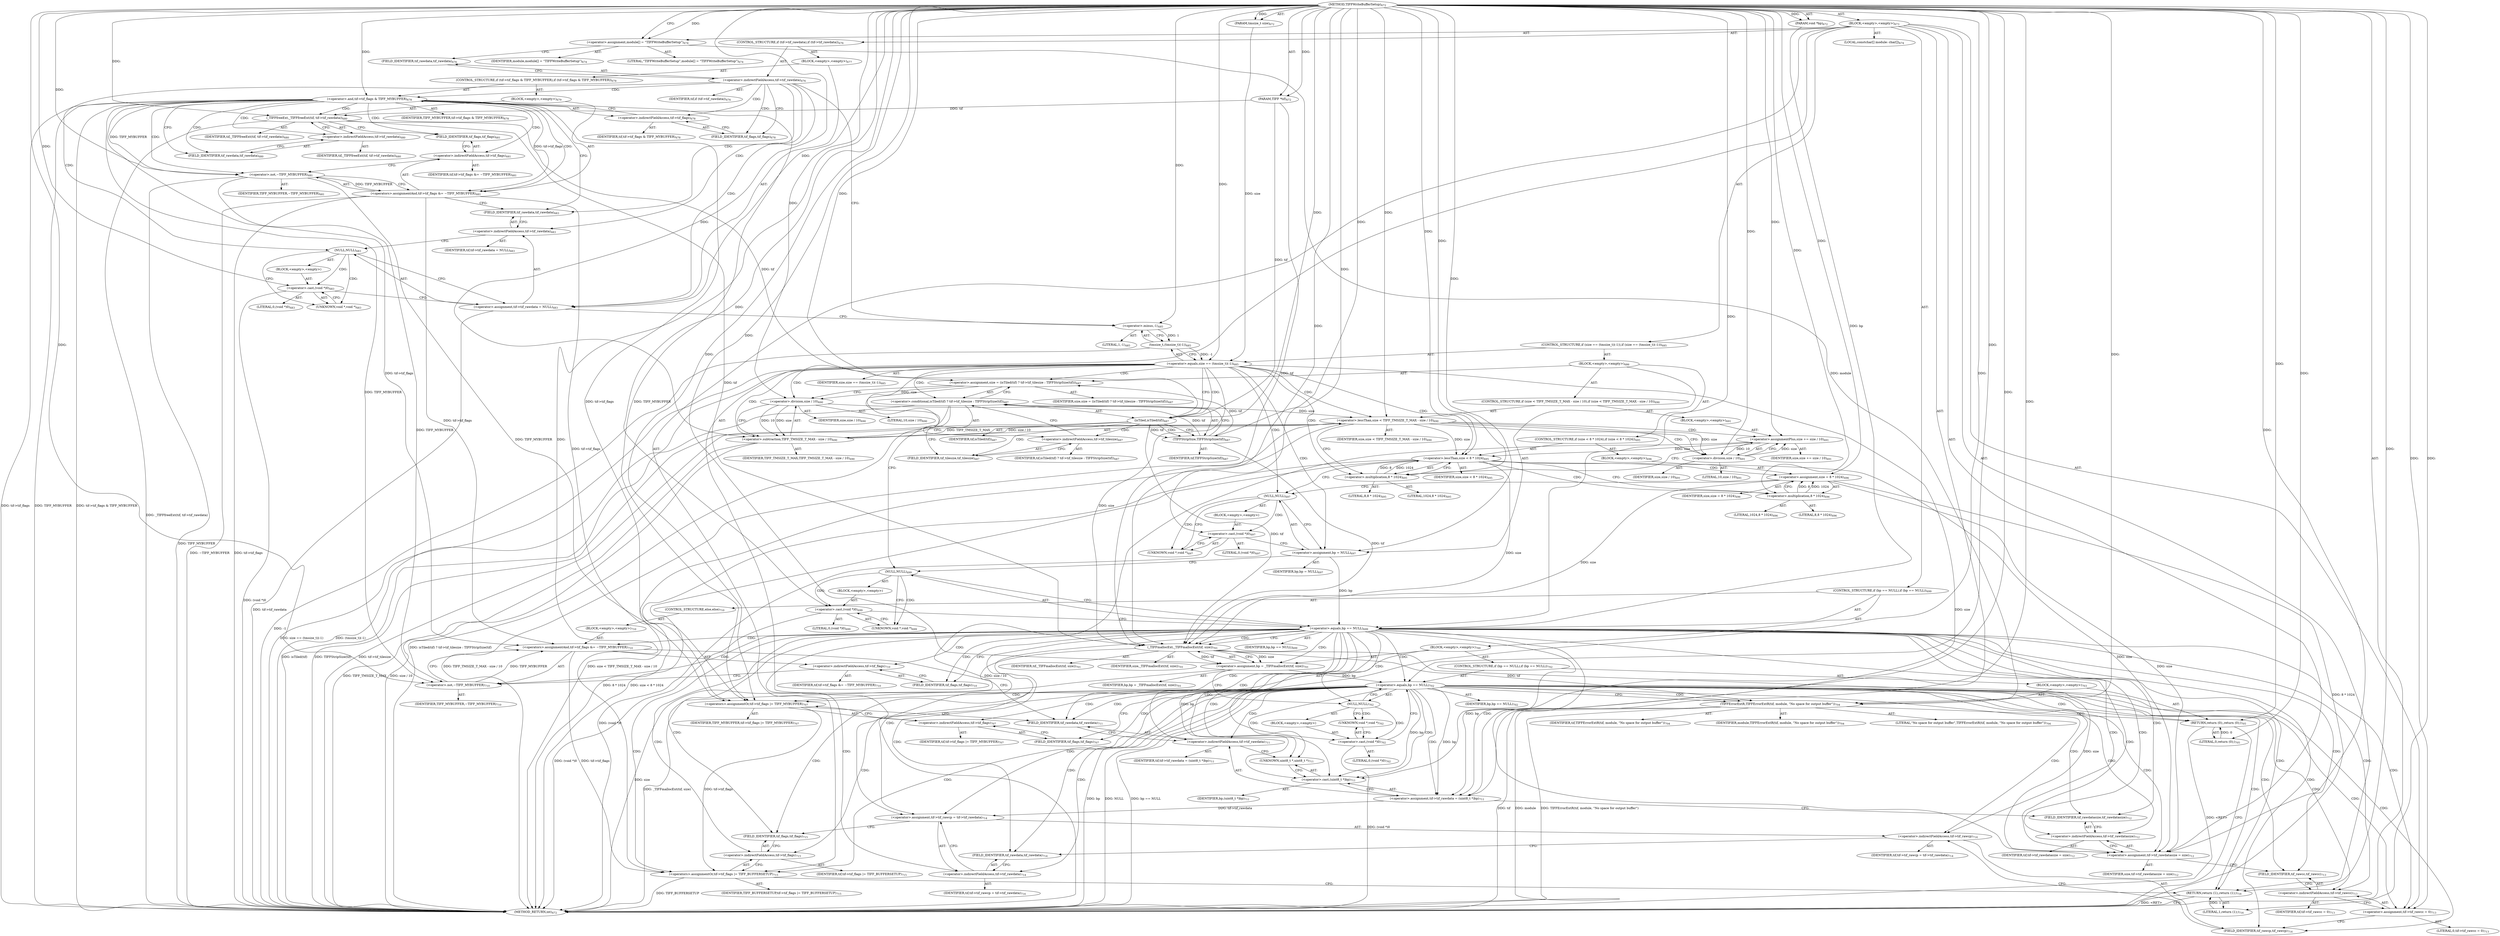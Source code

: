 digraph "TIFFWriteBufferSetup" {  
"32251" [label = <(METHOD,TIFFWriteBufferSetup)<SUB>672</SUB>> ]
"32252" [label = <(PARAM,TIFF *tif)<SUB>672</SUB>> ]
"32253" [label = <(PARAM,void *bp)<SUB>672</SUB>> ]
"32254" [label = <(PARAM,tmsize_t size)<SUB>672</SUB>> ]
"32255" [label = <(BLOCK,&lt;empty&gt;,&lt;empty&gt;)<SUB>673</SUB>> ]
"32256" [label = <(LOCAL,constchar[] module: char[])<SUB>674</SUB>> ]
"32257" [label = <(&lt;operator&gt;.assignment,module[] = &quot;TIFFWriteBufferSetup&quot;)<SUB>674</SUB>> ]
"32258" [label = <(IDENTIFIER,module,module[] = &quot;TIFFWriteBufferSetup&quot;)<SUB>674</SUB>> ]
"32259" [label = <(LITERAL,&quot;TIFFWriteBufferSetup&quot;,module[] = &quot;TIFFWriteBufferSetup&quot;)<SUB>674</SUB>> ]
"32260" [label = <(CONTROL_STRUCTURE,if (tif-&gt;tif_rawdata),if (tif-&gt;tif_rawdata))<SUB>676</SUB>> ]
"32261" [label = <(&lt;operator&gt;.indirectFieldAccess,tif-&gt;tif_rawdata)<SUB>676</SUB>> ]
"32262" [label = <(IDENTIFIER,tif,if (tif-&gt;tif_rawdata))<SUB>676</SUB>> ]
"32263" [label = <(FIELD_IDENTIFIER,tif_rawdata,tif_rawdata)<SUB>676</SUB>> ]
"32264" [label = <(BLOCK,&lt;empty&gt;,&lt;empty&gt;)<SUB>677</SUB>> ]
"32265" [label = <(CONTROL_STRUCTURE,if (tif-&gt;tif_flags &amp; TIFF_MYBUFFER),if (tif-&gt;tif_flags &amp; TIFF_MYBUFFER))<SUB>678</SUB>> ]
"32266" [label = <(&lt;operator&gt;.and,tif-&gt;tif_flags &amp; TIFF_MYBUFFER)<SUB>678</SUB>> ]
"32267" [label = <(&lt;operator&gt;.indirectFieldAccess,tif-&gt;tif_flags)<SUB>678</SUB>> ]
"32268" [label = <(IDENTIFIER,tif,tif-&gt;tif_flags &amp; TIFF_MYBUFFER)<SUB>678</SUB>> ]
"32269" [label = <(FIELD_IDENTIFIER,tif_flags,tif_flags)<SUB>678</SUB>> ]
"32270" [label = <(IDENTIFIER,TIFF_MYBUFFER,tif-&gt;tif_flags &amp; TIFF_MYBUFFER)<SUB>678</SUB>> ]
"32271" [label = <(BLOCK,&lt;empty&gt;,&lt;empty&gt;)<SUB>679</SUB>> ]
"32272" [label = <(_TIFFfreeExt,_TIFFfreeExt(tif, tif-&gt;tif_rawdata))<SUB>680</SUB>> ]
"32273" [label = <(IDENTIFIER,tif,_TIFFfreeExt(tif, tif-&gt;tif_rawdata))<SUB>680</SUB>> ]
"32274" [label = <(&lt;operator&gt;.indirectFieldAccess,tif-&gt;tif_rawdata)<SUB>680</SUB>> ]
"32275" [label = <(IDENTIFIER,tif,_TIFFfreeExt(tif, tif-&gt;tif_rawdata))<SUB>680</SUB>> ]
"32276" [label = <(FIELD_IDENTIFIER,tif_rawdata,tif_rawdata)<SUB>680</SUB>> ]
"32277" [label = <(&lt;operators&gt;.assignmentAnd,tif-&gt;tif_flags &amp;= ~TIFF_MYBUFFER)<SUB>681</SUB>> ]
"32278" [label = <(&lt;operator&gt;.indirectFieldAccess,tif-&gt;tif_flags)<SUB>681</SUB>> ]
"32279" [label = <(IDENTIFIER,tif,tif-&gt;tif_flags &amp;= ~TIFF_MYBUFFER)<SUB>681</SUB>> ]
"32280" [label = <(FIELD_IDENTIFIER,tif_flags,tif_flags)<SUB>681</SUB>> ]
"32281" [label = <(&lt;operator&gt;.not,~TIFF_MYBUFFER)<SUB>681</SUB>> ]
"32282" [label = <(IDENTIFIER,TIFF_MYBUFFER,~TIFF_MYBUFFER)<SUB>681</SUB>> ]
"32283" [label = <(&lt;operator&gt;.assignment,tif-&gt;tif_rawdata = NULL)<SUB>683</SUB>> ]
"32284" [label = <(&lt;operator&gt;.indirectFieldAccess,tif-&gt;tif_rawdata)<SUB>683</SUB>> ]
"32285" [label = <(IDENTIFIER,tif,tif-&gt;tif_rawdata = NULL)<SUB>683</SUB>> ]
"32286" [label = <(FIELD_IDENTIFIER,tif_rawdata,tif_rawdata)<SUB>683</SUB>> ]
"32287" [label = <(NULL,NULL)<SUB>683</SUB>> ]
"32288" [label = <(BLOCK,&lt;empty&gt;,&lt;empty&gt;)> ]
"32289" [label = <(&lt;operator&gt;.cast,(void *)0)<SUB>683</SUB>> ]
"32290" [label = <(UNKNOWN,void *,void *)<SUB>683</SUB>> ]
"32291" [label = <(LITERAL,0,(void *)0)<SUB>683</SUB>> ]
"32292" [label = <(CONTROL_STRUCTURE,if (size == (tmsize_t)(-1)),if (size == (tmsize_t)(-1)))<SUB>685</SUB>> ]
"32293" [label = <(&lt;operator&gt;.equals,size == (tmsize_t)(-1))<SUB>685</SUB>> ]
"32294" [label = <(IDENTIFIER,size,size == (tmsize_t)(-1))<SUB>685</SUB>> ]
"32295" [label = <(tmsize_t,(tmsize_t)(-1))<SUB>685</SUB>> ]
"32296" [label = <(&lt;operator&gt;.minus,-1)<SUB>685</SUB>> ]
"32297" [label = <(LITERAL,1,-1)<SUB>685</SUB>> ]
"32298" [label = <(BLOCK,&lt;empty&gt;,&lt;empty&gt;)<SUB>686</SUB>> ]
"32299" [label = <(&lt;operator&gt;.assignment,size = (isTiled(tif) ? tif-&gt;tif_tilesize : TIFFStripSize(tif)))<SUB>687</SUB>> ]
"32300" [label = <(IDENTIFIER,size,size = (isTiled(tif) ? tif-&gt;tif_tilesize : TIFFStripSize(tif)))<SUB>687</SUB>> ]
"32301" [label = <(&lt;operator&gt;.conditional,isTiled(tif) ? tif-&gt;tif_tilesize : TIFFStripSize(tif))<SUB>687</SUB>> ]
"32302" [label = <(isTiled,isTiled(tif))<SUB>687</SUB>> ]
"32303" [label = <(IDENTIFIER,tif,isTiled(tif))<SUB>687</SUB>> ]
"32304" [label = <(&lt;operator&gt;.indirectFieldAccess,tif-&gt;tif_tilesize)<SUB>687</SUB>> ]
"32305" [label = <(IDENTIFIER,tif,isTiled(tif) ? tif-&gt;tif_tilesize : TIFFStripSize(tif))<SUB>687</SUB>> ]
"32306" [label = <(FIELD_IDENTIFIER,tif_tilesize,tif_tilesize)<SUB>687</SUB>> ]
"32307" [label = <(TIFFStripSize,TIFFStripSize(tif))<SUB>687</SUB>> ]
"32308" [label = <(IDENTIFIER,tif,TIFFStripSize(tif))<SUB>687</SUB>> ]
"32309" [label = <(CONTROL_STRUCTURE,if (size &lt; TIFF_TMSIZE_T_MAX - size / 10),if (size &lt; TIFF_TMSIZE_T_MAX - size / 10))<SUB>690</SUB>> ]
"32310" [label = <(&lt;operator&gt;.lessThan,size &lt; TIFF_TMSIZE_T_MAX - size / 10)<SUB>690</SUB>> ]
"32311" [label = <(IDENTIFIER,size,size &lt; TIFF_TMSIZE_T_MAX - size / 10)<SUB>690</SUB>> ]
"32312" [label = <(&lt;operator&gt;.subtraction,TIFF_TMSIZE_T_MAX - size / 10)<SUB>690</SUB>> ]
"32313" [label = <(IDENTIFIER,TIFF_TMSIZE_T_MAX,TIFF_TMSIZE_T_MAX - size / 10)<SUB>690</SUB>> ]
"32314" [label = <(&lt;operator&gt;.division,size / 10)<SUB>690</SUB>> ]
"32315" [label = <(IDENTIFIER,size,size / 10)<SUB>690</SUB>> ]
"32316" [label = <(LITERAL,10,size / 10)<SUB>690</SUB>> ]
"32317" [label = <(BLOCK,&lt;empty&gt;,&lt;empty&gt;)<SUB>691</SUB>> ]
"32318" [label = <(&lt;operator&gt;.assignmentPlus,size += size / 10)<SUB>691</SUB>> ]
"32319" [label = <(IDENTIFIER,size,size += size / 10)<SUB>691</SUB>> ]
"32320" [label = <(&lt;operator&gt;.division,size / 10)<SUB>691</SUB>> ]
"32321" [label = <(IDENTIFIER,size,size / 10)<SUB>691</SUB>> ]
"32322" [label = <(LITERAL,10,size / 10)<SUB>691</SUB>> ]
"32323" [label = <(CONTROL_STRUCTURE,if (size &lt; 8 * 1024),if (size &lt; 8 * 1024))<SUB>695</SUB>> ]
"32324" [label = <(&lt;operator&gt;.lessThan,size &lt; 8 * 1024)<SUB>695</SUB>> ]
"32325" [label = <(IDENTIFIER,size,size &lt; 8 * 1024)<SUB>695</SUB>> ]
"32326" [label = <(&lt;operator&gt;.multiplication,8 * 1024)<SUB>695</SUB>> ]
"32327" [label = <(LITERAL,8,8 * 1024)<SUB>695</SUB>> ]
"32328" [label = <(LITERAL,1024,8 * 1024)<SUB>695</SUB>> ]
"32329" [label = <(BLOCK,&lt;empty&gt;,&lt;empty&gt;)<SUB>696</SUB>> ]
"32330" [label = <(&lt;operator&gt;.assignment,size = 8 * 1024)<SUB>696</SUB>> ]
"32331" [label = <(IDENTIFIER,size,size = 8 * 1024)<SUB>696</SUB>> ]
"32332" [label = <(&lt;operator&gt;.multiplication,8 * 1024)<SUB>696</SUB>> ]
"32333" [label = <(LITERAL,8,8 * 1024)<SUB>696</SUB>> ]
"32334" [label = <(LITERAL,1024,8 * 1024)<SUB>696</SUB>> ]
"32335" [label = <(&lt;operator&gt;.assignment,bp = NULL)<SUB>697</SUB>> ]
"32336" [label = <(IDENTIFIER,bp,bp = NULL)<SUB>697</SUB>> ]
"32337" [label = <(NULL,NULL)<SUB>697</SUB>> ]
"32338" [label = <(BLOCK,&lt;empty&gt;,&lt;empty&gt;)> ]
"32339" [label = <(&lt;operator&gt;.cast,(void *)0)<SUB>697</SUB>> ]
"32340" [label = <(UNKNOWN,void *,void *)<SUB>697</SUB>> ]
"32341" [label = <(LITERAL,0,(void *)0)<SUB>697</SUB>> ]
"32342" [label = <(CONTROL_STRUCTURE,if (bp == NULL),if (bp == NULL))<SUB>699</SUB>> ]
"32343" [label = <(&lt;operator&gt;.equals,bp == NULL)<SUB>699</SUB>> ]
"32344" [label = <(IDENTIFIER,bp,bp == NULL)<SUB>699</SUB>> ]
"32345" [label = <(NULL,NULL)<SUB>699</SUB>> ]
"32346" [label = <(BLOCK,&lt;empty&gt;,&lt;empty&gt;)> ]
"32347" [label = <(&lt;operator&gt;.cast,(void *)0)<SUB>699</SUB>> ]
"32348" [label = <(UNKNOWN,void *,void *)<SUB>699</SUB>> ]
"32349" [label = <(LITERAL,0,(void *)0)<SUB>699</SUB>> ]
"32350" [label = <(BLOCK,&lt;empty&gt;,&lt;empty&gt;)<SUB>700</SUB>> ]
"32351" [label = <(&lt;operator&gt;.assignment,bp = _TIFFmallocExt(tif, size))<SUB>701</SUB>> ]
"32352" [label = <(IDENTIFIER,bp,bp = _TIFFmallocExt(tif, size))<SUB>701</SUB>> ]
"32353" [label = <(_TIFFmallocExt,_TIFFmallocExt(tif, size))<SUB>701</SUB>> ]
"32354" [label = <(IDENTIFIER,tif,_TIFFmallocExt(tif, size))<SUB>701</SUB>> ]
"32355" [label = <(IDENTIFIER,size,_TIFFmallocExt(tif, size))<SUB>701</SUB>> ]
"32356" [label = <(CONTROL_STRUCTURE,if (bp == NULL),if (bp == NULL))<SUB>702</SUB>> ]
"32357" [label = <(&lt;operator&gt;.equals,bp == NULL)<SUB>702</SUB>> ]
"32358" [label = <(IDENTIFIER,bp,bp == NULL)<SUB>702</SUB>> ]
"32359" [label = <(NULL,NULL)<SUB>702</SUB>> ]
"32360" [label = <(BLOCK,&lt;empty&gt;,&lt;empty&gt;)> ]
"32361" [label = <(&lt;operator&gt;.cast,(void *)0)<SUB>702</SUB>> ]
"32362" [label = <(UNKNOWN,void *,void *)<SUB>702</SUB>> ]
"32363" [label = <(LITERAL,0,(void *)0)<SUB>702</SUB>> ]
"32364" [label = <(BLOCK,&lt;empty&gt;,&lt;empty&gt;)<SUB>703</SUB>> ]
"32365" [label = <(TIFFErrorExtR,TIFFErrorExtR(tif, module, &quot;No space for output buffer&quot;))<SUB>704</SUB>> ]
"32366" [label = <(IDENTIFIER,tif,TIFFErrorExtR(tif, module, &quot;No space for output buffer&quot;))<SUB>704</SUB>> ]
"32367" [label = <(IDENTIFIER,module,TIFFErrorExtR(tif, module, &quot;No space for output buffer&quot;))<SUB>704</SUB>> ]
"32368" [label = <(LITERAL,&quot;No space for output buffer&quot;,TIFFErrorExtR(tif, module, &quot;No space for output buffer&quot;))<SUB>704</SUB>> ]
"32369" [label = <(RETURN,return (0);,return (0);)<SUB>705</SUB>> ]
"32370" [label = <(LITERAL,0,return (0);)<SUB>705</SUB>> ]
"32371" [label = <(&lt;operators&gt;.assignmentOr,tif-&gt;tif_flags |= TIFF_MYBUFFER)<SUB>707</SUB>> ]
"32372" [label = <(&lt;operator&gt;.indirectFieldAccess,tif-&gt;tif_flags)<SUB>707</SUB>> ]
"32373" [label = <(IDENTIFIER,tif,tif-&gt;tif_flags |= TIFF_MYBUFFER)<SUB>707</SUB>> ]
"32374" [label = <(FIELD_IDENTIFIER,tif_flags,tif_flags)<SUB>707</SUB>> ]
"32375" [label = <(IDENTIFIER,TIFF_MYBUFFER,tif-&gt;tif_flags |= TIFF_MYBUFFER)<SUB>707</SUB>> ]
"32376" [label = <(CONTROL_STRUCTURE,else,else)<SUB>710</SUB>> ]
"32377" [label = <(BLOCK,&lt;empty&gt;,&lt;empty&gt;)<SUB>710</SUB>> ]
"32378" [label = <(&lt;operators&gt;.assignmentAnd,tif-&gt;tif_flags &amp;= ~TIFF_MYBUFFER)<SUB>710</SUB>> ]
"32379" [label = <(&lt;operator&gt;.indirectFieldAccess,tif-&gt;tif_flags)<SUB>710</SUB>> ]
"32380" [label = <(IDENTIFIER,tif,tif-&gt;tif_flags &amp;= ~TIFF_MYBUFFER)<SUB>710</SUB>> ]
"32381" [label = <(FIELD_IDENTIFIER,tif_flags,tif_flags)<SUB>710</SUB>> ]
"32382" [label = <(&lt;operator&gt;.not,~TIFF_MYBUFFER)<SUB>710</SUB>> ]
"32383" [label = <(IDENTIFIER,TIFF_MYBUFFER,~TIFF_MYBUFFER)<SUB>710</SUB>> ]
"32384" [label = <(&lt;operator&gt;.assignment,tif-&gt;tif_rawdata = (uint8_t *)bp)<SUB>711</SUB>> ]
"32385" [label = <(&lt;operator&gt;.indirectFieldAccess,tif-&gt;tif_rawdata)<SUB>711</SUB>> ]
"32386" [label = <(IDENTIFIER,tif,tif-&gt;tif_rawdata = (uint8_t *)bp)<SUB>711</SUB>> ]
"32387" [label = <(FIELD_IDENTIFIER,tif_rawdata,tif_rawdata)<SUB>711</SUB>> ]
"32388" [label = <(&lt;operator&gt;.cast,(uint8_t *)bp)<SUB>711</SUB>> ]
"32389" [label = <(UNKNOWN,uint8_t *,uint8_t *)<SUB>711</SUB>> ]
"32390" [label = <(IDENTIFIER,bp,(uint8_t *)bp)<SUB>711</SUB>> ]
"32391" [label = <(&lt;operator&gt;.assignment,tif-&gt;tif_rawdatasize = size)<SUB>712</SUB>> ]
"32392" [label = <(&lt;operator&gt;.indirectFieldAccess,tif-&gt;tif_rawdatasize)<SUB>712</SUB>> ]
"32393" [label = <(IDENTIFIER,tif,tif-&gt;tif_rawdatasize = size)<SUB>712</SUB>> ]
"32394" [label = <(FIELD_IDENTIFIER,tif_rawdatasize,tif_rawdatasize)<SUB>712</SUB>> ]
"32395" [label = <(IDENTIFIER,size,tif-&gt;tif_rawdatasize = size)<SUB>712</SUB>> ]
"32396" [label = <(&lt;operator&gt;.assignment,tif-&gt;tif_rawcc = 0)<SUB>713</SUB>> ]
"32397" [label = <(&lt;operator&gt;.indirectFieldAccess,tif-&gt;tif_rawcc)<SUB>713</SUB>> ]
"32398" [label = <(IDENTIFIER,tif,tif-&gt;tif_rawcc = 0)<SUB>713</SUB>> ]
"32399" [label = <(FIELD_IDENTIFIER,tif_rawcc,tif_rawcc)<SUB>713</SUB>> ]
"32400" [label = <(LITERAL,0,tif-&gt;tif_rawcc = 0)<SUB>713</SUB>> ]
"32401" [label = <(&lt;operator&gt;.assignment,tif-&gt;tif_rawcp = tif-&gt;tif_rawdata)<SUB>714</SUB>> ]
"32402" [label = <(&lt;operator&gt;.indirectFieldAccess,tif-&gt;tif_rawcp)<SUB>714</SUB>> ]
"32403" [label = <(IDENTIFIER,tif,tif-&gt;tif_rawcp = tif-&gt;tif_rawdata)<SUB>714</SUB>> ]
"32404" [label = <(FIELD_IDENTIFIER,tif_rawcp,tif_rawcp)<SUB>714</SUB>> ]
"32405" [label = <(&lt;operator&gt;.indirectFieldAccess,tif-&gt;tif_rawdata)<SUB>714</SUB>> ]
"32406" [label = <(IDENTIFIER,tif,tif-&gt;tif_rawcp = tif-&gt;tif_rawdata)<SUB>714</SUB>> ]
"32407" [label = <(FIELD_IDENTIFIER,tif_rawdata,tif_rawdata)<SUB>714</SUB>> ]
"32408" [label = <(&lt;operators&gt;.assignmentOr,tif-&gt;tif_flags |= TIFF_BUFFERSETUP)<SUB>715</SUB>> ]
"32409" [label = <(&lt;operator&gt;.indirectFieldAccess,tif-&gt;tif_flags)<SUB>715</SUB>> ]
"32410" [label = <(IDENTIFIER,tif,tif-&gt;tif_flags |= TIFF_BUFFERSETUP)<SUB>715</SUB>> ]
"32411" [label = <(FIELD_IDENTIFIER,tif_flags,tif_flags)<SUB>715</SUB>> ]
"32412" [label = <(IDENTIFIER,TIFF_BUFFERSETUP,tif-&gt;tif_flags |= TIFF_BUFFERSETUP)<SUB>715</SUB>> ]
"32413" [label = <(RETURN,return (1);,return (1);)<SUB>716</SUB>> ]
"32414" [label = <(LITERAL,1,return (1);)<SUB>716</SUB>> ]
"32415" [label = <(METHOD_RETURN,int)<SUB>672</SUB>> ]
  "32251" -> "32252"  [ label = "AST: "] 
  "32251" -> "32253"  [ label = "AST: "] 
  "32251" -> "32254"  [ label = "AST: "] 
  "32251" -> "32255"  [ label = "AST: "] 
  "32251" -> "32415"  [ label = "AST: "] 
  "32255" -> "32256"  [ label = "AST: "] 
  "32255" -> "32257"  [ label = "AST: "] 
  "32255" -> "32260"  [ label = "AST: "] 
  "32255" -> "32292"  [ label = "AST: "] 
  "32255" -> "32342"  [ label = "AST: "] 
  "32255" -> "32384"  [ label = "AST: "] 
  "32255" -> "32391"  [ label = "AST: "] 
  "32255" -> "32396"  [ label = "AST: "] 
  "32255" -> "32401"  [ label = "AST: "] 
  "32255" -> "32408"  [ label = "AST: "] 
  "32255" -> "32413"  [ label = "AST: "] 
  "32257" -> "32258"  [ label = "AST: "] 
  "32257" -> "32259"  [ label = "AST: "] 
  "32260" -> "32261"  [ label = "AST: "] 
  "32260" -> "32264"  [ label = "AST: "] 
  "32261" -> "32262"  [ label = "AST: "] 
  "32261" -> "32263"  [ label = "AST: "] 
  "32264" -> "32265"  [ label = "AST: "] 
  "32264" -> "32283"  [ label = "AST: "] 
  "32265" -> "32266"  [ label = "AST: "] 
  "32265" -> "32271"  [ label = "AST: "] 
  "32266" -> "32267"  [ label = "AST: "] 
  "32266" -> "32270"  [ label = "AST: "] 
  "32267" -> "32268"  [ label = "AST: "] 
  "32267" -> "32269"  [ label = "AST: "] 
  "32271" -> "32272"  [ label = "AST: "] 
  "32271" -> "32277"  [ label = "AST: "] 
  "32272" -> "32273"  [ label = "AST: "] 
  "32272" -> "32274"  [ label = "AST: "] 
  "32274" -> "32275"  [ label = "AST: "] 
  "32274" -> "32276"  [ label = "AST: "] 
  "32277" -> "32278"  [ label = "AST: "] 
  "32277" -> "32281"  [ label = "AST: "] 
  "32278" -> "32279"  [ label = "AST: "] 
  "32278" -> "32280"  [ label = "AST: "] 
  "32281" -> "32282"  [ label = "AST: "] 
  "32283" -> "32284"  [ label = "AST: "] 
  "32283" -> "32287"  [ label = "AST: "] 
  "32284" -> "32285"  [ label = "AST: "] 
  "32284" -> "32286"  [ label = "AST: "] 
  "32287" -> "32288"  [ label = "AST: "] 
  "32288" -> "32289"  [ label = "AST: "] 
  "32289" -> "32290"  [ label = "AST: "] 
  "32289" -> "32291"  [ label = "AST: "] 
  "32292" -> "32293"  [ label = "AST: "] 
  "32292" -> "32298"  [ label = "AST: "] 
  "32293" -> "32294"  [ label = "AST: "] 
  "32293" -> "32295"  [ label = "AST: "] 
  "32295" -> "32296"  [ label = "AST: "] 
  "32296" -> "32297"  [ label = "AST: "] 
  "32298" -> "32299"  [ label = "AST: "] 
  "32298" -> "32309"  [ label = "AST: "] 
  "32298" -> "32323"  [ label = "AST: "] 
  "32298" -> "32335"  [ label = "AST: "] 
  "32299" -> "32300"  [ label = "AST: "] 
  "32299" -> "32301"  [ label = "AST: "] 
  "32301" -> "32302"  [ label = "AST: "] 
  "32301" -> "32304"  [ label = "AST: "] 
  "32301" -> "32307"  [ label = "AST: "] 
  "32302" -> "32303"  [ label = "AST: "] 
  "32304" -> "32305"  [ label = "AST: "] 
  "32304" -> "32306"  [ label = "AST: "] 
  "32307" -> "32308"  [ label = "AST: "] 
  "32309" -> "32310"  [ label = "AST: "] 
  "32309" -> "32317"  [ label = "AST: "] 
  "32310" -> "32311"  [ label = "AST: "] 
  "32310" -> "32312"  [ label = "AST: "] 
  "32312" -> "32313"  [ label = "AST: "] 
  "32312" -> "32314"  [ label = "AST: "] 
  "32314" -> "32315"  [ label = "AST: "] 
  "32314" -> "32316"  [ label = "AST: "] 
  "32317" -> "32318"  [ label = "AST: "] 
  "32318" -> "32319"  [ label = "AST: "] 
  "32318" -> "32320"  [ label = "AST: "] 
  "32320" -> "32321"  [ label = "AST: "] 
  "32320" -> "32322"  [ label = "AST: "] 
  "32323" -> "32324"  [ label = "AST: "] 
  "32323" -> "32329"  [ label = "AST: "] 
  "32324" -> "32325"  [ label = "AST: "] 
  "32324" -> "32326"  [ label = "AST: "] 
  "32326" -> "32327"  [ label = "AST: "] 
  "32326" -> "32328"  [ label = "AST: "] 
  "32329" -> "32330"  [ label = "AST: "] 
  "32330" -> "32331"  [ label = "AST: "] 
  "32330" -> "32332"  [ label = "AST: "] 
  "32332" -> "32333"  [ label = "AST: "] 
  "32332" -> "32334"  [ label = "AST: "] 
  "32335" -> "32336"  [ label = "AST: "] 
  "32335" -> "32337"  [ label = "AST: "] 
  "32337" -> "32338"  [ label = "AST: "] 
  "32338" -> "32339"  [ label = "AST: "] 
  "32339" -> "32340"  [ label = "AST: "] 
  "32339" -> "32341"  [ label = "AST: "] 
  "32342" -> "32343"  [ label = "AST: "] 
  "32342" -> "32350"  [ label = "AST: "] 
  "32342" -> "32376"  [ label = "AST: "] 
  "32343" -> "32344"  [ label = "AST: "] 
  "32343" -> "32345"  [ label = "AST: "] 
  "32345" -> "32346"  [ label = "AST: "] 
  "32346" -> "32347"  [ label = "AST: "] 
  "32347" -> "32348"  [ label = "AST: "] 
  "32347" -> "32349"  [ label = "AST: "] 
  "32350" -> "32351"  [ label = "AST: "] 
  "32350" -> "32356"  [ label = "AST: "] 
  "32350" -> "32371"  [ label = "AST: "] 
  "32351" -> "32352"  [ label = "AST: "] 
  "32351" -> "32353"  [ label = "AST: "] 
  "32353" -> "32354"  [ label = "AST: "] 
  "32353" -> "32355"  [ label = "AST: "] 
  "32356" -> "32357"  [ label = "AST: "] 
  "32356" -> "32364"  [ label = "AST: "] 
  "32357" -> "32358"  [ label = "AST: "] 
  "32357" -> "32359"  [ label = "AST: "] 
  "32359" -> "32360"  [ label = "AST: "] 
  "32360" -> "32361"  [ label = "AST: "] 
  "32361" -> "32362"  [ label = "AST: "] 
  "32361" -> "32363"  [ label = "AST: "] 
  "32364" -> "32365"  [ label = "AST: "] 
  "32364" -> "32369"  [ label = "AST: "] 
  "32365" -> "32366"  [ label = "AST: "] 
  "32365" -> "32367"  [ label = "AST: "] 
  "32365" -> "32368"  [ label = "AST: "] 
  "32369" -> "32370"  [ label = "AST: "] 
  "32371" -> "32372"  [ label = "AST: "] 
  "32371" -> "32375"  [ label = "AST: "] 
  "32372" -> "32373"  [ label = "AST: "] 
  "32372" -> "32374"  [ label = "AST: "] 
  "32376" -> "32377"  [ label = "AST: "] 
  "32377" -> "32378"  [ label = "AST: "] 
  "32378" -> "32379"  [ label = "AST: "] 
  "32378" -> "32382"  [ label = "AST: "] 
  "32379" -> "32380"  [ label = "AST: "] 
  "32379" -> "32381"  [ label = "AST: "] 
  "32382" -> "32383"  [ label = "AST: "] 
  "32384" -> "32385"  [ label = "AST: "] 
  "32384" -> "32388"  [ label = "AST: "] 
  "32385" -> "32386"  [ label = "AST: "] 
  "32385" -> "32387"  [ label = "AST: "] 
  "32388" -> "32389"  [ label = "AST: "] 
  "32388" -> "32390"  [ label = "AST: "] 
  "32391" -> "32392"  [ label = "AST: "] 
  "32391" -> "32395"  [ label = "AST: "] 
  "32392" -> "32393"  [ label = "AST: "] 
  "32392" -> "32394"  [ label = "AST: "] 
  "32396" -> "32397"  [ label = "AST: "] 
  "32396" -> "32400"  [ label = "AST: "] 
  "32397" -> "32398"  [ label = "AST: "] 
  "32397" -> "32399"  [ label = "AST: "] 
  "32401" -> "32402"  [ label = "AST: "] 
  "32401" -> "32405"  [ label = "AST: "] 
  "32402" -> "32403"  [ label = "AST: "] 
  "32402" -> "32404"  [ label = "AST: "] 
  "32405" -> "32406"  [ label = "AST: "] 
  "32405" -> "32407"  [ label = "AST: "] 
  "32408" -> "32409"  [ label = "AST: "] 
  "32408" -> "32412"  [ label = "AST: "] 
  "32409" -> "32410"  [ label = "AST: "] 
  "32409" -> "32411"  [ label = "AST: "] 
  "32413" -> "32414"  [ label = "AST: "] 
  "32257" -> "32263"  [ label = "CFG: "] 
  "32384" -> "32394"  [ label = "CFG: "] 
  "32391" -> "32399"  [ label = "CFG: "] 
  "32396" -> "32404"  [ label = "CFG: "] 
  "32401" -> "32411"  [ label = "CFG: "] 
  "32408" -> "32413"  [ label = "CFG: "] 
  "32413" -> "32415"  [ label = "CFG: "] 
  "32261" -> "32269"  [ label = "CFG: "] 
  "32261" -> "32296"  [ label = "CFG: "] 
  "32293" -> "32302"  [ label = "CFG: "] 
  "32293" -> "32345"  [ label = "CFG: "] 
  "32343" -> "32353"  [ label = "CFG: "] 
  "32343" -> "32381"  [ label = "CFG: "] 
  "32385" -> "32389"  [ label = "CFG: "] 
  "32388" -> "32384"  [ label = "CFG: "] 
  "32392" -> "32391"  [ label = "CFG: "] 
  "32397" -> "32396"  [ label = "CFG: "] 
  "32402" -> "32407"  [ label = "CFG: "] 
  "32405" -> "32401"  [ label = "CFG: "] 
  "32409" -> "32408"  [ label = "CFG: "] 
  "32263" -> "32261"  [ label = "CFG: "] 
  "32283" -> "32296"  [ label = "CFG: "] 
  "32295" -> "32293"  [ label = "CFG: "] 
  "32299" -> "32314"  [ label = "CFG: "] 
  "32335" -> "32345"  [ label = "CFG: "] 
  "32345" -> "32348"  [ label = "CFG: "] 
  "32345" -> "32343"  [ label = "CFG: "] 
  "32351" -> "32359"  [ label = "CFG: "] 
  "32371" -> "32387"  [ label = "CFG: "] 
  "32387" -> "32385"  [ label = "CFG: "] 
  "32389" -> "32388"  [ label = "CFG: "] 
  "32394" -> "32392"  [ label = "CFG: "] 
  "32399" -> "32397"  [ label = "CFG: "] 
  "32404" -> "32402"  [ label = "CFG: "] 
  "32407" -> "32405"  [ label = "CFG: "] 
  "32411" -> "32409"  [ label = "CFG: "] 
  "32266" -> "32276"  [ label = "CFG: "] 
  "32266" -> "32286"  [ label = "CFG: "] 
  "32284" -> "32287"  [ label = "CFG: "] 
  "32287" -> "32290"  [ label = "CFG: "] 
  "32287" -> "32283"  [ label = "CFG: "] 
  "32296" -> "32295"  [ label = "CFG: "] 
  "32301" -> "32299"  [ label = "CFG: "] 
  "32310" -> "32320"  [ label = "CFG: "] 
  "32310" -> "32326"  [ label = "CFG: "] 
  "32324" -> "32332"  [ label = "CFG: "] 
  "32324" -> "32337"  [ label = "CFG: "] 
  "32337" -> "32340"  [ label = "CFG: "] 
  "32337" -> "32335"  [ label = "CFG: "] 
  "32353" -> "32351"  [ label = "CFG: "] 
  "32357" -> "32365"  [ label = "CFG: "] 
  "32357" -> "32374"  [ label = "CFG: "] 
  "32372" -> "32371"  [ label = "CFG: "] 
  "32378" -> "32387"  [ label = "CFG: "] 
  "32267" -> "32266"  [ label = "CFG: "] 
  "32272" -> "32280"  [ label = "CFG: "] 
  "32277" -> "32286"  [ label = "CFG: "] 
  "32286" -> "32284"  [ label = "CFG: "] 
  "32302" -> "32306"  [ label = "CFG: "] 
  "32302" -> "32307"  [ label = "CFG: "] 
  "32304" -> "32301"  [ label = "CFG: "] 
  "32307" -> "32301"  [ label = "CFG: "] 
  "32312" -> "32310"  [ label = "CFG: "] 
  "32318" -> "32326"  [ label = "CFG: "] 
  "32326" -> "32324"  [ label = "CFG: "] 
  "32330" -> "32337"  [ label = "CFG: "] 
  "32347" -> "32343"  [ label = "CFG: "] 
  "32359" -> "32362"  [ label = "CFG: "] 
  "32359" -> "32357"  [ label = "CFG: "] 
  "32365" -> "32369"  [ label = "CFG: "] 
  "32369" -> "32415"  [ label = "CFG: "] 
  "32374" -> "32372"  [ label = "CFG: "] 
  "32379" -> "32382"  [ label = "CFG: "] 
  "32382" -> "32378"  [ label = "CFG: "] 
  "32269" -> "32267"  [ label = "CFG: "] 
  "32274" -> "32272"  [ label = "CFG: "] 
  "32278" -> "32281"  [ label = "CFG: "] 
  "32281" -> "32277"  [ label = "CFG: "] 
  "32289" -> "32283"  [ label = "CFG: "] 
  "32306" -> "32304"  [ label = "CFG: "] 
  "32314" -> "32312"  [ label = "CFG: "] 
  "32320" -> "32318"  [ label = "CFG: "] 
  "32332" -> "32330"  [ label = "CFG: "] 
  "32339" -> "32335"  [ label = "CFG: "] 
  "32348" -> "32347"  [ label = "CFG: "] 
  "32381" -> "32379"  [ label = "CFG: "] 
  "32276" -> "32274"  [ label = "CFG: "] 
  "32280" -> "32278"  [ label = "CFG: "] 
  "32290" -> "32289"  [ label = "CFG: "] 
  "32340" -> "32339"  [ label = "CFG: "] 
  "32361" -> "32357"  [ label = "CFG: "] 
  "32362" -> "32361"  [ label = "CFG: "] 
  "32251" -> "32257"  [ label = "CFG: "] 
  "32369" -> "32415"  [ label = "DDG: &lt;RET&gt;"] 
  "32413" -> "32415"  [ label = "DDG: &lt;RET&gt;"] 
  "32266" -> "32415"  [ label = "DDG: tif-&gt;tif_flags"] 
  "32266" -> "32415"  [ label = "DDG: TIFF_MYBUFFER"] 
  "32266" -> "32415"  [ label = "DDG: tif-&gt;tif_flags &amp; TIFF_MYBUFFER"] 
  "32272" -> "32415"  [ label = "DDG: _TIFFfreeExt(tif, tif-&gt;tif_rawdata)"] 
  "32277" -> "32415"  [ label = "DDG: tif-&gt;tif_flags"] 
  "32281" -> "32415"  [ label = "DDG: TIFF_MYBUFFER"] 
  "32277" -> "32415"  [ label = "DDG: ~TIFF_MYBUFFER"] 
  "32283" -> "32415"  [ label = "DDG: tif-&gt;tif_rawdata"] 
  "32289" -> "32415"  [ label = "DDG: (void *)0"] 
  "32295" -> "32415"  [ label = "DDG: -1"] 
  "32293" -> "32415"  [ label = "DDG: (tmsize_t)(-1)"] 
  "32293" -> "32415"  [ label = "DDG: size == (tmsize_t)(-1)"] 
  "32301" -> "32415"  [ label = "DDG: isTiled(tif)"] 
  "32301" -> "32415"  [ label = "DDG: TIFFStripSize(tif)"] 
  "32301" -> "32415"  [ label = "DDG: tif-&gt;tif_tilesize"] 
  "32299" -> "32415"  [ label = "DDG: isTiled(tif) ? tif-&gt;tif_tilesize : TIFFStripSize(tif)"] 
  "32312" -> "32415"  [ label = "DDG: size / 10"] 
  "32310" -> "32415"  [ label = "DDG: TIFF_TMSIZE_T_MAX - size / 10"] 
  "32310" -> "32415"  [ label = "DDG: size &lt; TIFF_TMSIZE_T_MAX - size / 10"] 
  "32318" -> "32415"  [ label = "DDG: size / 10"] 
  "32324" -> "32415"  [ label = "DDG: 8 * 1024"] 
  "32324" -> "32415"  [ label = "DDG: size &lt; 8 * 1024"] 
  "32330" -> "32415"  [ label = "DDG: 8 * 1024"] 
  "32339" -> "32415"  [ label = "DDG: (void *)0"] 
  "32347" -> "32415"  [ label = "DDG: (void *)0"] 
  "32353" -> "32415"  [ label = "DDG: size"] 
  "32351" -> "32415"  [ label = "DDG: _TIFFmallocExt(tif, size)"] 
  "32357" -> "32415"  [ label = "DDG: bp"] 
  "32357" -> "32415"  [ label = "DDG: NULL"] 
  "32361" -> "32415"  [ label = "DDG: (void *)0"] 
  "32357" -> "32415"  [ label = "DDG: bp == NULL"] 
  "32365" -> "32415"  [ label = "DDG: tif"] 
  "32365" -> "32415"  [ label = "DDG: module"] 
  "32365" -> "32415"  [ label = "DDG: TIFFErrorExtR(tif, module, &quot;No space for output buffer&quot;)"] 
  "32408" -> "32415"  [ label = "DDG: TIFF_BUFFERSETUP"] 
  "32312" -> "32415"  [ label = "DDG: TIFF_TMSIZE_T_MAX"] 
  "32251" -> "32252"  [ label = "DDG: "] 
  "32251" -> "32253"  [ label = "DDG: "] 
  "32251" -> "32254"  [ label = "DDG: "] 
  "32251" -> "32257"  [ label = "DDG: "] 
  "32343" -> "32384"  [ label = "DDG: bp"] 
  "32357" -> "32384"  [ label = "DDG: bp"] 
  "32251" -> "32384"  [ label = "DDG: "] 
  "32293" -> "32391"  [ label = "DDG: size"] 
  "32324" -> "32391"  [ label = "DDG: size"] 
  "32330" -> "32391"  [ label = "DDG: size"] 
  "32353" -> "32391"  [ label = "DDG: size"] 
  "32251" -> "32391"  [ label = "DDG: "] 
  "32251" -> "32396"  [ label = "DDG: "] 
  "32384" -> "32401"  [ label = "DDG: tif-&gt;tif_rawdata"] 
  "32251" -> "32408"  [ label = "DDG: "] 
  "32414" -> "32413"  [ label = "DDG: 1"] 
  "32251" -> "32413"  [ label = "DDG: "] 
  "32378" -> "32408"  [ label = "DDG: tif-&gt;tif_flags"] 
  "32371" -> "32408"  [ label = "DDG: tif-&gt;tif_flags"] 
  "32251" -> "32414"  [ label = "DDG: "] 
  "32251" -> "32283"  [ label = "DDG: "] 
  "32254" -> "32293"  [ label = "DDG: size"] 
  "32251" -> "32293"  [ label = "DDG: "] 
  "32295" -> "32293"  [ label = "DDG: -1"] 
  "32307" -> "32299"  [ label = "DDG: tif"] 
  "32251" -> "32335"  [ label = "DDG: "] 
  "32335" -> "32343"  [ label = "DDG: bp"] 
  "32253" -> "32343"  [ label = "DDG: bp"] 
  "32251" -> "32343"  [ label = "DDG: "] 
  "32353" -> "32351"  [ label = "DDG: tif"] 
  "32353" -> "32351"  [ label = "DDG: size"] 
  "32266" -> "32371"  [ label = "DDG: TIFF_MYBUFFER"] 
  "32281" -> "32371"  [ label = "DDG: TIFF_MYBUFFER"] 
  "32251" -> "32371"  [ label = "DDG: "] 
  "32343" -> "32388"  [ label = "DDG: bp"] 
  "32357" -> "32388"  [ label = "DDG: bp"] 
  "32251" -> "32388"  [ label = "DDG: "] 
  "32296" -> "32295"  [ label = "DDG: 1"] 
  "32251" -> "32299"  [ label = "DDG: "] 
  "32251" -> "32351"  [ label = "DDG: "] 
  "32266" -> "32371"  [ label = "DDG: tif-&gt;tif_flags"] 
  "32277" -> "32371"  [ label = "DDG: tif-&gt;tif_flags"] 
  "32382" -> "32378"  [ label = "DDG: TIFF_MYBUFFER"] 
  "32251" -> "32266"  [ label = "DDG: "] 
  "32281" -> "32277"  [ label = "DDG: TIFF_MYBUFFER"] 
  "32251" -> "32296"  [ label = "DDG: "] 
  "32307" -> "32301"  [ label = "DDG: tif"] 
  "32314" -> "32310"  [ label = "DDG: size"] 
  "32251" -> "32310"  [ label = "DDG: "] 
  "32312" -> "32310"  [ label = "DDG: TIFF_TMSIZE_T_MAX"] 
  "32312" -> "32310"  [ label = "DDG: size / 10"] 
  "32320" -> "32318"  [ label = "DDG: size"] 
  "32320" -> "32318"  [ label = "DDG: 10"] 
  "32310" -> "32324"  [ label = "DDG: size"] 
  "32318" -> "32324"  [ label = "DDG: size"] 
  "32251" -> "32324"  [ label = "DDG: "] 
  "32326" -> "32324"  [ label = "DDG: 8"] 
  "32326" -> "32324"  [ label = "DDG: 1024"] 
  "32332" -> "32330"  [ label = "DDG: 8"] 
  "32332" -> "32330"  [ label = "DDG: 1024"] 
  "32251" -> "32347"  [ label = "DDG: "] 
  "32272" -> "32353"  [ label = "DDG: tif"] 
  "32302" -> "32353"  [ label = "DDG: tif"] 
  "32307" -> "32353"  [ label = "DDG: tif"] 
  "32252" -> "32353"  [ label = "DDG: tif"] 
  "32251" -> "32353"  [ label = "DDG: "] 
  "32293" -> "32353"  [ label = "DDG: size"] 
  "32324" -> "32353"  [ label = "DDG: size"] 
  "32330" -> "32353"  [ label = "DDG: size"] 
  "32351" -> "32357"  [ label = "DDG: bp"] 
  "32251" -> "32357"  [ label = "DDG: "] 
  "32370" -> "32369"  [ label = "DDG: 0"] 
  "32251" -> "32369"  [ label = "DDG: "] 
  "32266" -> "32378"  [ label = "DDG: tif-&gt;tif_flags"] 
  "32277" -> "32378"  [ label = "DDG: tif-&gt;tif_flags"] 
  "32252" -> "32272"  [ label = "DDG: tif"] 
  "32251" -> "32272"  [ label = "DDG: "] 
  "32266" -> "32277"  [ label = "DDG: tif-&gt;tif_flags"] 
  "32251" -> "32289"  [ label = "DDG: "] 
  "32272" -> "32302"  [ label = "DDG: tif"] 
  "32252" -> "32302"  [ label = "DDG: tif"] 
  "32251" -> "32302"  [ label = "DDG: "] 
  "32302" -> "32307"  [ label = "DDG: tif"] 
  "32251" -> "32307"  [ label = "DDG: "] 
  "32251" -> "32312"  [ label = "DDG: "] 
  "32314" -> "32312"  [ label = "DDG: size"] 
  "32314" -> "32312"  [ label = "DDG: 10"] 
  "32251" -> "32318"  [ label = "DDG: "] 
  "32251" -> "32326"  [ label = "DDG: "] 
  "32251" -> "32330"  [ label = "DDG: "] 
  "32251" -> "32339"  [ label = "DDG: "] 
  "32353" -> "32365"  [ label = "DDG: tif"] 
  "32251" -> "32365"  [ label = "DDG: "] 
  "32257" -> "32365"  [ label = "DDG: module"] 
  "32251" -> "32370"  [ label = "DDG: "] 
  "32266" -> "32382"  [ label = "DDG: TIFF_MYBUFFER"] 
  "32281" -> "32382"  [ label = "DDG: TIFF_MYBUFFER"] 
  "32251" -> "32382"  [ label = "DDG: "] 
  "32266" -> "32281"  [ label = "DDG: TIFF_MYBUFFER"] 
  "32251" -> "32281"  [ label = "DDG: "] 
  "32299" -> "32314"  [ label = "DDG: size"] 
  "32251" -> "32314"  [ label = "DDG: "] 
  "32310" -> "32320"  [ label = "DDG: size"] 
  "32251" -> "32320"  [ label = "DDG: "] 
  "32251" -> "32332"  [ label = "DDG: "] 
  "32251" -> "32361"  [ label = "DDG: "] 
  "32261" -> "32283"  [ label = "CDG: "] 
  "32261" -> "32286"  [ label = "CDG: "] 
  "32261" -> "32267"  [ label = "CDG: "] 
  "32261" -> "32266"  [ label = "CDG: "] 
  "32261" -> "32269"  [ label = "CDG: "] 
  "32261" -> "32287"  [ label = "CDG: "] 
  "32261" -> "32284"  [ label = "CDG: "] 
  "32293" -> "32337"  [ label = "CDG: "] 
  "32293" -> "32324"  [ label = "CDG: "] 
  "32293" -> "32335"  [ label = "CDG: "] 
  "32293" -> "32301"  [ label = "CDG: "] 
  "32293" -> "32326"  [ label = "CDG: "] 
  "32293" -> "32302"  [ label = "CDG: "] 
  "32293" -> "32310"  [ label = "CDG: "] 
  "32293" -> "32299"  [ label = "CDG: "] 
  "32293" -> "32312"  [ label = "CDG: "] 
  "32293" -> "32314"  [ label = "CDG: "] 
  "32343" -> "32394"  [ label = "CDG: "] 
  "32343" -> "32357"  [ label = "CDG: "] 
  "32343" -> "32399"  [ label = "CDG: "] 
  "32343" -> "32409"  [ label = "CDG: "] 
  "32343" -> "32405"  [ label = "CDG: "] 
  "32343" -> "32389"  [ label = "CDG: "] 
  "32343" -> "32391"  [ label = "CDG: "] 
  "32343" -> "32402"  [ label = "CDG: "] 
  "32343" -> "32407"  [ label = "CDG: "] 
  "32343" -> "32382"  [ label = "CDG: "] 
  "32343" -> "32404"  [ label = "CDG: "] 
  "32343" -> "32387"  [ label = "CDG: "] 
  "32343" -> "32379"  [ label = "CDG: "] 
  "32343" -> "32396"  [ label = "CDG: "] 
  "32343" -> "32388"  [ label = "CDG: "] 
  "32343" -> "32401"  [ label = "CDG: "] 
  "32343" -> "32384"  [ label = "CDG: "] 
  "32343" -> "32392"  [ label = "CDG: "] 
  "32343" -> "32413"  [ label = "CDG: "] 
  "32343" -> "32381"  [ label = "CDG: "] 
  "32343" -> "32397"  [ label = "CDG: "] 
  "32343" -> "32378"  [ label = "CDG: "] 
  "32343" -> "32359"  [ label = "CDG: "] 
  "32343" -> "32408"  [ label = "CDG: "] 
  "32343" -> "32385"  [ label = "CDG: "] 
  "32343" -> "32353"  [ label = "CDG: "] 
  "32343" -> "32411"  [ label = "CDG: "] 
  "32343" -> "32351"  [ label = "CDG: "] 
  "32345" -> "32348"  [ label = "CDG: "] 
  "32345" -> "32347"  [ label = "CDG: "] 
  "32266" -> "32280"  [ label = "CDG: "] 
  "32266" -> "32277"  [ label = "CDG: "] 
  "32266" -> "32276"  [ label = "CDG: "] 
  "32266" -> "32281"  [ label = "CDG: "] 
  "32266" -> "32274"  [ label = "CDG: "] 
  "32266" -> "32272"  [ label = "CDG: "] 
  "32266" -> "32278"  [ label = "CDG: "] 
  "32287" -> "32289"  [ label = "CDG: "] 
  "32287" -> "32290"  [ label = "CDG: "] 
  "32310" -> "32320"  [ label = "CDG: "] 
  "32310" -> "32318"  [ label = "CDG: "] 
  "32324" -> "32330"  [ label = "CDG: "] 
  "32324" -> "32332"  [ label = "CDG: "] 
  "32337" -> "32340"  [ label = "CDG: "] 
  "32337" -> "32339"  [ label = "CDG: "] 
  "32357" -> "32394"  [ label = "CDG: "] 
  "32357" -> "32399"  [ label = "CDG: "] 
  "32357" -> "32371"  [ label = "CDG: "] 
  "32357" -> "32409"  [ label = "CDG: "] 
  "32357" -> "32405"  [ label = "CDG: "] 
  "32357" -> "32389"  [ label = "CDG: "] 
  "32357" -> "32391"  [ label = "CDG: "] 
  "32357" -> "32402"  [ label = "CDG: "] 
  "32357" -> "32407"  [ label = "CDG: "] 
  "32357" -> "32365"  [ label = "CDG: "] 
  "32357" -> "32404"  [ label = "CDG: "] 
  "32357" -> "32387"  [ label = "CDG: "] 
  "32357" -> "32396"  [ label = "CDG: "] 
  "32357" -> "32388"  [ label = "CDG: "] 
  "32357" -> "32401"  [ label = "CDG: "] 
  "32357" -> "32384"  [ label = "CDG: "] 
  "32357" -> "32392"  [ label = "CDG: "] 
  "32357" -> "32413"  [ label = "CDG: "] 
  "32357" -> "32397"  [ label = "CDG: "] 
  "32357" -> "32408"  [ label = "CDG: "] 
  "32357" -> "32385"  [ label = "CDG: "] 
  "32357" -> "32374"  [ label = "CDG: "] 
  "32357" -> "32369"  [ label = "CDG: "] 
  "32357" -> "32411"  [ label = "CDG: "] 
  "32357" -> "32372"  [ label = "CDG: "] 
  "32302" -> "32304"  [ label = "CDG: "] 
  "32302" -> "32307"  [ label = "CDG: "] 
  "32302" -> "32306"  [ label = "CDG: "] 
  "32359" -> "32361"  [ label = "CDG: "] 
  "32359" -> "32362"  [ label = "CDG: "] 
}
